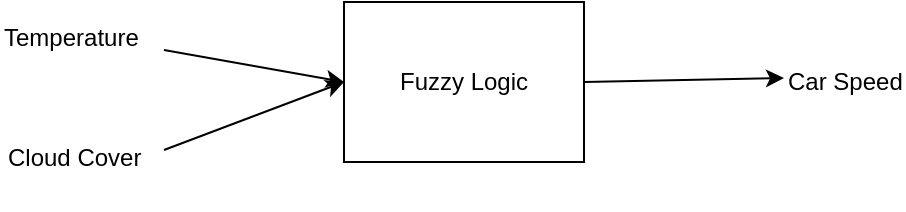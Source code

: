 <mxfile version="24.5.2" type="github">
  <diagram name="Page-1" id="KptSKPatJ4-d4UpOlwtu">
    <mxGraphModel dx="675" dy="336" grid="1" gridSize="10" guides="1" tooltips="1" connect="1" arrows="1" fold="1" page="1" pageScale="1" pageWidth="850" pageHeight="1100" math="0" shadow="0">
      <root>
        <mxCell id="0" />
        <mxCell id="1" parent="0" />
        <mxCell id="jBCdN4Sig-oC-tn5H1Yf-5" value="Fuzzy Logic" style="rounded=0;whiteSpace=wrap;html=1;" vertex="1" parent="1">
          <mxGeometry x="340" y="146" width="120" height="80" as="geometry" />
        </mxCell>
        <mxCell id="jBCdN4Sig-oC-tn5H1Yf-12" value="" style="endArrow=classic;html=1;rounded=0;entryX=0;entryY=0.5;entryDx=0;entryDy=0;" edge="1" parent="1" target="jBCdN4Sig-oC-tn5H1Yf-5">
          <mxGeometry width="50" height="50" relative="1" as="geometry">
            <mxPoint x="250" y="170" as="sourcePoint" />
            <mxPoint x="200" y="170" as="targetPoint" />
          </mxGeometry>
        </mxCell>
        <mxCell id="jBCdN4Sig-oC-tn5H1Yf-27" value="&lt;div style=&quot;text-align: center;&quot;&gt;&lt;span style=&quot;background-color: initial;&quot;&gt;Temperature&lt;/span&gt;&lt;/div&gt;" style="text;whiteSpace=wrap;html=1;" vertex="1" parent="1">
          <mxGeometry x="168" y="150" width="60" height="40" as="geometry" />
        </mxCell>
        <mxCell id="jBCdN4Sig-oC-tn5H1Yf-36" value="&lt;div style=&quot;text-align: center;&quot;&gt;&lt;span style=&quot;background-color: initial;&quot;&gt;Cloud Cover&lt;/span&gt;&lt;/div&gt;" style="text;whiteSpace=wrap;html=1;" vertex="1" parent="1">
          <mxGeometry x="170" y="210" width="70" height="40" as="geometry" />
        </mxCell>
        <mxCell id="jBCdN4Sig-oC-tn5H1Yf-37" value="&lt;div style=&quot;text-align: center;&quot;&gt;&lt;span style=&quot;background-color: initial;&quot;&gt;Car Speed&lt;/span&gt;&lt;/div&gt;" style="text;whiteSpace=wrap;html=1;" vertex="1" parent="1">
          <mxGeometry x="560" y="172" width="60" height="24" as="geometry" />
        </mxCell>
        <mxCell id="jBCdN4Sig-oC-tn5H1Yf-38" value="" style="endArrow=classic;html=1;rounded=0;entryX=0;entryY=0.5;entryDx=0;entryDy=0;" edge="1" parent="1" target="jBCdN4Sig-oC-tn5H1Yf-5">
          <mxGeometry width="50" height="50" relative="1" as="geometry">
            <mxPoint x="250" y="220" as="sourcePoint" />
            <mxPoint x="215" y="190" as="targetPoint" />
          </mxGeometry>
        </mxCell>
        <mxCell id="jBCdN4Sig-oC-tn5H1Yf-39" value="" style="endArrow=classic;html=1;rounded=0;exitX=1;exitY=0.5;exitDx=0;exitDy=0;entryX=0;entryY=0.5;entryDx=0;entryDy=0;" edge="1" parent="1" source="jBCdN4Sig-oC-tn5H1Yf-5" target="jBCdN4Sig-oC-tn5H1Yf-37">
          <mxGeometry width="50" height="50" relative="1" as="geometry">
            <mxPoint x="340" y="180" as="sourcePoint" />
            <mxPoint x="380" y="180" as="targetPoint" />
          </mxGeometry>
        </mxCell>
      </root>
    </mxGraphModel>
  </diagram>
</mxfile>
